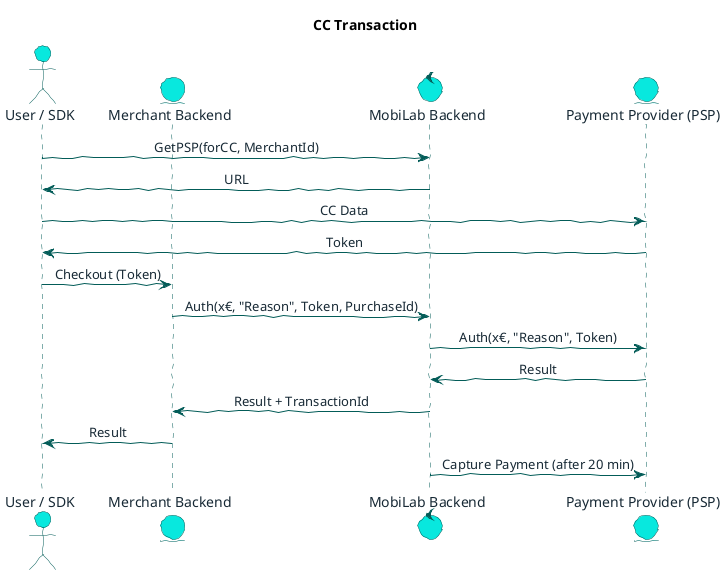 @startuml

skinparam handwritten true
skinparam sequenceMessageAlign center
skinparam ActorBackgroundColor #08E8DE
skinparam ActorBorderColor #035C58
skinparam ActorFontColor #172935
skinparam ActorFontName Raleway
skinparam ArrowColor #035C58
skinparam ArrowFontColor #172935
skinparam ArrowFontName Raleway
skinparam ControlBackgroundColor #08E8DE
skinparam ControlBorderColor #035C58
skinparam ControlFontColor #172935
skinparam ControlFontName Raleway
skinparam EntityBackgroundColor #08E8DE
skinparam EntityBorderColor #035C58
skinparam EntityFontColor #172935
skinparam EntityFontName Raleway
skinparam SequenceLifeLineBorderColor #035C58
skinparam SequenceTitleFontColor #172935
skinparam SequenceTitleFontName Raleway
skinparam SequenceTitleFontSize 25

title CC Transaction

actor "User / SDK" as User
entity "Merchant Backend" as MEC
control "MobiLab Backend" as MBE
entity "Payment Provider (PSP)" as PSP

User -> MBE: GetPSP(forCC, MerchantId)
MBE -> User: URL

User -> PSP: CC Data
PSP -> User: Token

User -> MEC: Checkout (Token)
MEC -> MBE: Auth(x€, "Reason", Token, PurchaseId)
MBE -> PSP: Auth(x€, "Reason", Token)
PSP -> MBE: Result
MBE -> MEC: Result + TransactionId
MEC -> User: Result

MBE -> PSP: Capture Payment (after 20 min)

@enduml